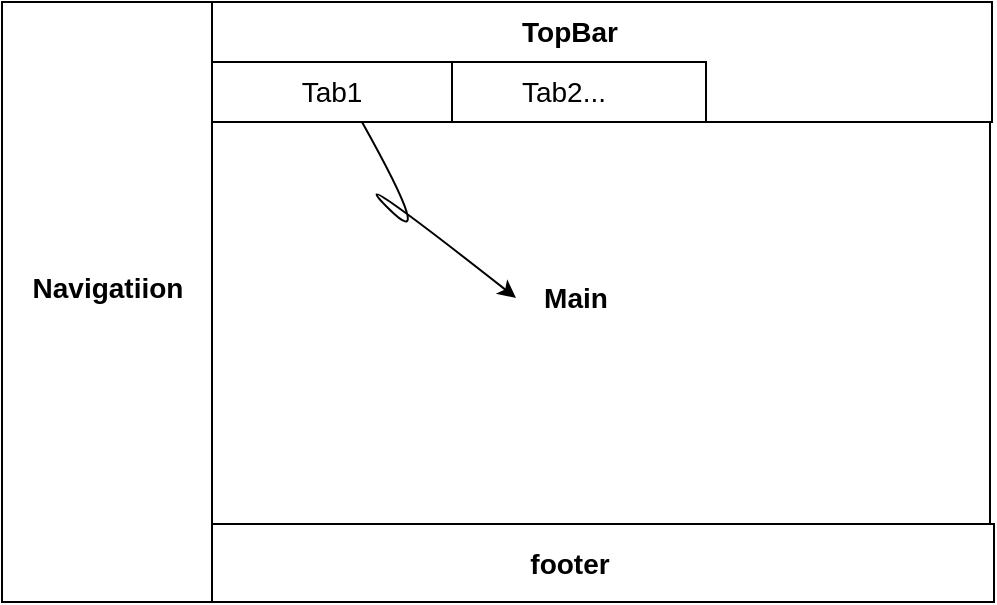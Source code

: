 <mxfile version="17.4.3" type="github">
  <diagram id="BNE4oPCQ614yFEWRTIMr" name="Page-1">
    <mxGraphModel dx="782" dy="426" grid="0" gridSize="10" guides="1" tooltips="1" connect="1" arrows="1" fold="1" page="1" pageScale="1" pageWidth="827" pageHeight="1169" math="0" shadow="0">
      <root>
        <mxCell id="0" />
        <mxCell id="1" parent="0" />
        <mxCell id="6yhxhubRujNMMniQFXnz-2" value="" style="rounded=0;whiteSpace=wrap;html=1;" vertex="1" parent="1">
          <mxGeometry x="119" y="83" width="491" height="300" as="geometry" />
        </mxCell>
        <mxCell id="6yhxhubRujNMMniQFXnz-3" value="" style="rounded=0;whiteSpace=wrap;html=1;" vertex="1" parent="1">
          <mxGeometry x="116" y="83" width="105" height="300" as="geometry" />
        </mxCell>
        <mxCell id="6yhxhubRujNMMniQFXnz-4" value="" style="rounded=0;whiteSpace=wrap;html=1;" vertex="1" parent="1">
          <mxGeometry x="221" y="83" width="390" height="60" as="geometry" />
        </mxCell>
        <mxCell id="6yhxhubRujNMMniQFXnz-5" value="" style="rounded=0;whiteSpace=wrap;html=1;" vertex="1" parent="1">
          <mxGeometry x="221" y="344" width="391" height="39" as="geometry" />
        </mxCell>
        <mxCell id="6yhxhubRujNMMniQFXnz-6" value="" style="rounded=0;whiteSpace=wrap;html=1;" vertex="1" parent="1">
          <mxGeometry x="221" y="113" width="247" height="30" as="geometry" />
        </mxCell>
        <mxCell id="6yhxhubRujNMMniQFXnz-9" value="" style="rounded=0;whiteSpace=wrap;html=1;" vertex="1" parent="1">
          <mxGeometry x="221" y="113" width="120" height="30" as="geometry" />
        </mxCell>
        <mxCell id="6yhxhubRujNMMniQFXnz-10" value="Navigatiion" style="text;html=1;strokeColor=none;fillColor=none;align=center;verticalAlign=middle;whiteSpace=wrap;rounded=0;fontStyle=1;fontSize=14;" vertex="1" parent="1">
          <mxGeometry x="138.5" y="211" width="60" height="30" as="geometry" />
        </mxCell>
        <mxCell id="6yhxhubRujNMMniQFXnz-11" value="TopBar" style="text;html=1;strokeColor=none;fillColor=none;align=center;verticalAlign=middle;whiteSpace=wrap;rounded=0;fontStyle=1;fontSize=14;" vertex="1" parent="1">
          <mxGeometry x="370" y="83" width="60" height="30" as="geometry" />
        </mxCell>
        <mxCell id="6yhxhubRujNMMniQFXnz-12" value="Tab1" style="text;html=1;strokeColor=none;fillColor=none;align=center;verticalAlign=middle;whiteSpace=wrap;rounded=0;fontSize=14;" vertex="1" parent="1">
          <mxGeometry x="251" y="113" width="60" height="30" as="geometry" />
        </mxCell>
        <mxCell id="6yhxhubRujNMMniQFXnz-13" value="Tab2..." style="text;html=1;strokeColor=none;fillColor=none;align=center;verticalAlign=middle;whiteSpace=wrap;rounded=0;fontSize=14;" vertex="1" parent="1">
          <mxGeometry x="367" y="113" width="60" height="30" as="geometry" />
        </mxCell>
        <mxCell id="6yhxhubRujNMMniQFXnz-14" value="Main" style="text;html=1;strokeColor=none;fillColor=none;align=center;verticalAlign=middle;whiteSpace=wrap;rounded=0;fontSize=14;fontStyle=1" vertex="1" parent="1">
          <mxGeometry x="373" y="216" width="60" height="30" as="geometry" />
        </mxCell>
        <mxCell id="6yhxhubRujNMMniQFXnz-16" value="footer" style="text;html=1;strokeColor=none;fillColor=none;align=center;verticalAlign=middle;whiteSpace=wrap;rounded=0;fontSize=14;fontStyle=1" vertex="1" parent="1">
          <mxGeometry x="370" y="348.5" width="60" height="30" as="geometry" />
        </mxCell>
        <mxCell id="6yhxhubRujNMMniQFXnz-18" value="" style="curved=1;endArrow=classic;html=1;rounded=0;fontSize=14;entryX=0;entryY=0.5;entryDx=0;entryDy=0;exitX=0.75;exitY=1;exitDx=0;exitDy=0;" edge="1" parent="1" source="6yhxhubRujNMMniQFXnz-12" target="6yhxhubRujNMMniQFXnz-14">
          <mxGeometry width="50" height="50" relative="1" as="geometry">
            <mxPoint x="284" y="211" as="sourcePoint" />
            <mxPoint x="334" y="161" as="targetPoint" />
            <Array as="points">
              <mxPoint x="334" y="211" />
              <mxPoint x="284" y="161" />
            </Array>
          </mxGeometry>
        </mxCell>
      </root>
    </mxGraphModel>
  </diagram>
</mxfile>
